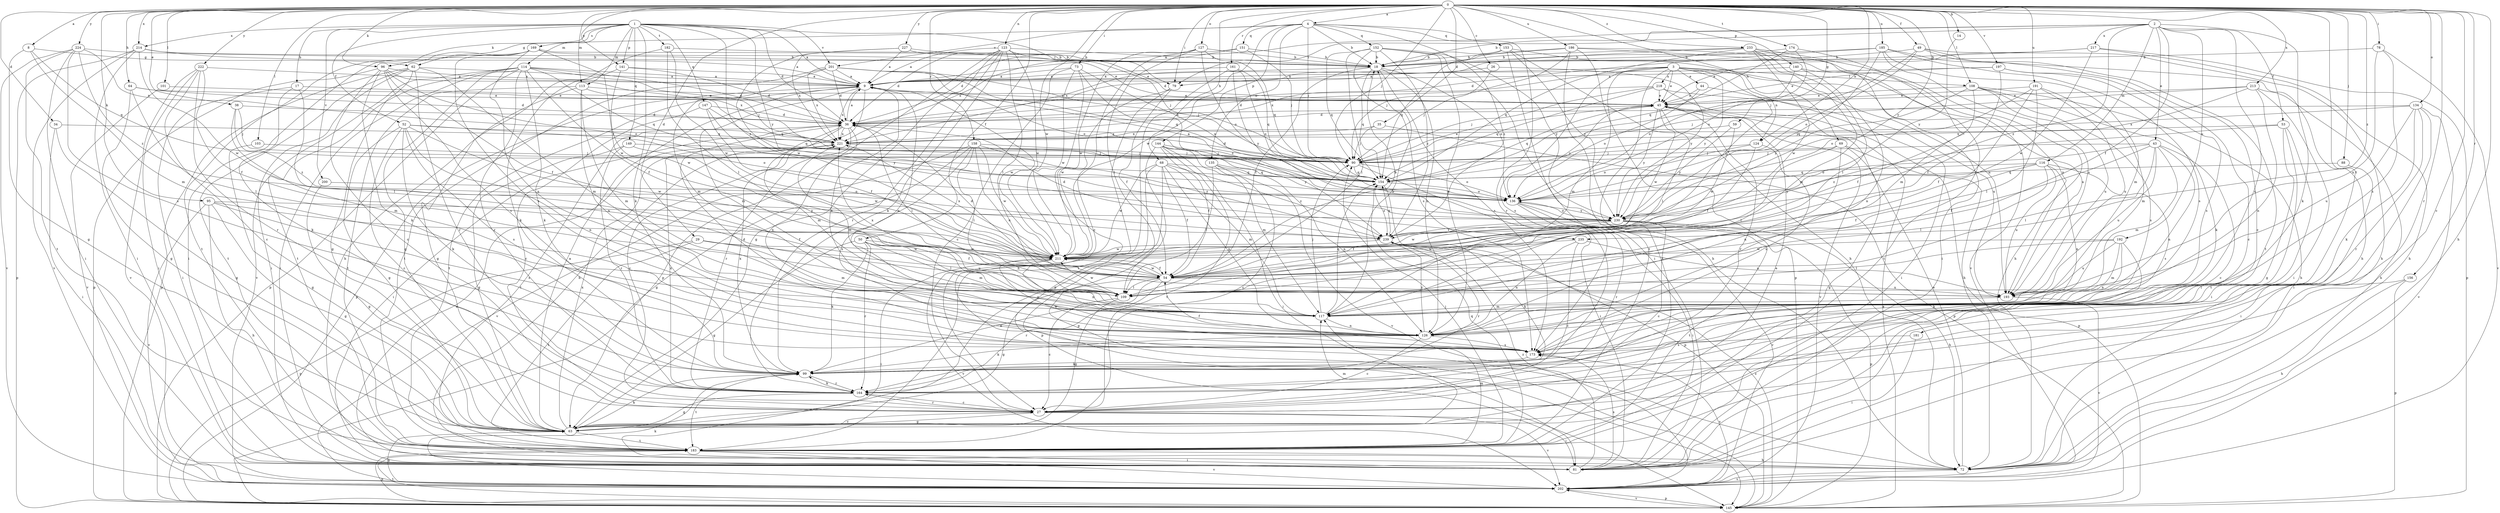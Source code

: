 strict digraph  {
0;
1;
2;
3;
4;
8;
9;
14;
17;
18;
26;
27;
29;
34;
35;
36;
38;
43;
44;
45;
49;
50;
52;
53;
54;
59;
62;
63;
64;
68;
69;
72;
73;
78;
79;
81;
88;
90;
95;
96;
99;
101;
103;
108;
109;
113;
114;
116;
117;
123;
124;
126;
127;
134;
135;
136;
140;
141;
144;
145;
147;
149;
151;
152;
153;
154;
156;
158;
161;
164;
169;
173;
174;
181;
182;
183;
185;
186;
191;
192;
193;
197;
200;
201;
202;
211;
213;
214;
217;
218;
221;
222;
224;
227;
230;
233;
235;
239;
0 -> 4  [label=a];
0 -> 8  [label=a];
0 -> 14  [label=b];
0 -> 26  [label=c];
0 -> 27  [label=c];
0 -> 29  [label=d];
0 -> 34  [label=d];
0 -> 35  [label=d];
0 -> 38  [label=e];
0 -> 49  [label=f];
0 -> 50  [label=f];
0 -> 59  [label=g];
0 -> 64  [label=h];
0 -> 68  [label=h];
0 -> 69  [label=h];
0 -> 72  [label=h];
0 -> 73  [label=i];
0 -> 78  [label=i];
0 -> 79  [label=i];
0 -> 88  [label=j];
0 -> 90  [label=j];
0 -> 95  [label=k];
0 -> 96  [label=k];
0 -> 101  [label=l];
0 -> 103  [label=l];
0 -> 108  [label=l];
0 -> 113  [label=m];
0 -> 123  [label=n];
0 -> 124  [label=n];
0 -> 127  [label=o];
0 -> 134  [label=o];
0 -> 140  [label=p];
0 -> 141  [label=p];
0 -> 156  [label=r];
0 -> 158  [label=r];
0 -> 161  [label=r];
0 -> 164  [label=r];
0 -> 174  [label=t];
0 -> 181  [label=t];
0 -> 185  [label=u];
0 -> 186  [label=u];
0 -> 191  [label=u];
0 -> 197  [label=v];
0 -> 211  [label=w];
0 -> 213  [label=x];
0 -> 214  [label=x];
0 -> 222  [label=y];
0 -> 224  [label=y];
0 -> 227  [label=y];
0 -> 230  [label=y];
0 -> 233  [label=z];
0 -> 235  [label=z];
1 -> 9  [label=a];
1 -> 17  [label=b];
1 -> 36  [label=d];
1 -> 52  [label=f];
1 -> 79  [label=i];
1 -> 96  [label=k];
1 -> 99  [label=k];
1 -> 113  [label=m];
1 -> 114  [label=m];
1 -> 141  [label=p];
1 -> 147  [label=q];
1 -> 149  [label=q];
1 -> 169  [label=s];
1 -> 182  [label=t];
1 -> 200  [label=v];
1 -> 201  [label=v];
1 -> 214  [label=x];
1 -> 230  [label=y];
1 -> 235  [label=z];
2 -> 9  [label=a];
2 -> 18  [label=b];
2 -> 43  [label=e];
2 -> 53  [label=f];
2 -> 54  [label=f];
2 -> 79  [label=i];
2 -> 99  [label=k];
2 -> 116  [label=m];
2 -> 173  [label=s];
2 -> 192  [label=u];
2 -> 217  [label=x];
2 -> 239  [label=z];
3 -> 44  [label=e];
3 -> 45  [label=e];
3 -> 79  [label=i];
3 -> 108  [label=l];
3 -> 117  [label=m];
3 -> 124  [label=n];
3 -> 173  [label=s];
3 -> 183  [label=t];
3 -> 193  [label=u];
3 -> 218  [label=x];
3 -> 221  [label=x];
3 -> 230  [label=y];
3 -> 239  [label=z];
4 -> 18  [label=b];
4 -> 62  [label=g];
4 -> 90  [label=j];
4 -> 135  [label=o];
4 -> 144  [label=p];
4 -> 151  [label=q];
4 -> 152  [label=q];
4 -> 153  [label=q];
4 -> 164  [label=r];
4 -> 201  [label=v];
4 -> 211  [label=w];
4 -> 239  [label=z];
8 -> 62  [label=g];
8 -> 63  [label=g];
8 -> 117  [label=m];
8 -> 154  [label=q];
9 -> 45  [label=e];
9 -> 72  [label=h];
9 -> 117  [label=m];
9 -> 126  [label=n];
9 -> 145  [label=p];
9 -> 183  [label=t];
9 -> 211  [label=w];
9 -> 221  [label=x];
14 -> 230  [label=y];
17 -> 45  [label=e];
17 -> 81  [label=i];
17 -> 99  [label=k];
17 -> 109  [label=l];
18 -> 9  [label=a];
18 -> 54  [label=f];
18 -> 126  [label=n];
18 -> 136  [label=o];
18 -> 154  [label=q];
18 -> 173  [label=s];
26 -> 9  [label=a];
26 -> 90  [label=j];
26 -> 230  [label=y];
27 -> 63  [label=g];
27 -> 81  [label=i];
27 -> 164  [label=r];
27 -> 202  [label=v];
29 -> 117  [label=m];
29 -> 145  [label=p];
29 -> 183  [label=t];
29 -> 193  [label=u];
29 -> 211  [label=w];
34 -> 63  [label=g];
34 -> 81  [label=i];
34 -> 221  [label=x];
35 -> 90  [label=j];
35 -> 145  [label=p];
35 -> 221  [label=x];
36 -> 9  [label=a];
36 -> 27  [label=c];
36 -> 81  [label=i];
36 -> 109  [label=l];
36 -> 117  [label=m];
36 -> 126  [label=n];
36 -> 164  [label=r];
36 -> 183  [label=t];
36 -> 221  [label=x];
38 -> 36  [label=d];
38 -> 90  [label=j];
38 -> 117  [label=m];
38 -> 239  [label=z];
43 -> 27  [label=c];
43 -> 54  [label=f];
43 -> 90  [label=j];
43 -> 109  [label=l];
43 -> 117  [label=m];
43 -> 126  [label=n];
43 -> 136  [label=o];
43 -> 193  [label=u];
44 -> 45  [label=e];
44 -> 81  [label=i];
44 -> 136  [label=o];
45 -> 36  [label=d];
45 -> 109  [label=l];
45 -> 136  [label=o];
45 -> 154  [label=q];
45 -> 164  [label=r];
45 -> 202  [label=v];
45 -> 211  [label=w];
45 -> 230  [label=y];
49 -> 18  [label=b];
49 -> 27  [label=c];
49 -> 72  [label=h];
49 -> 90  [label=j];
49 -> 136  [label=o];
49 -> 183  [label=t];
50 -> 54  [label=f];
50 -> 63  [label=g];
50 -> 99  [label=k];
50 -> 109  [label=l];
50 -> 117  [label=m];
50 -> 164  [label=r];
50 -> 211  [label=w];
52 -> 27  [label=c];
52 -> 63  [label=g];
52 -> 99  [label=k];
52 -> 126  [label=n];
52 -> 136  [label=o];
52 -> 173  [label=s];
52 -> 211  [label=w];
52 -> 221  [label=x];
53 -> 63  [label=g];
53 -> 81  [label=i];
53 -> 183  [label=t];
53 -> 221  [label=x];
53 -> 239  [label=z];
54 -> 18  [label=b];
54 -> 36  [label=d];
54 -> 63  [label=g];
54 -> 99  [label=k];
54 -> 109  [label=l];
54 -> 164  [label=r];
54 -> 193  [label=u];
54 -> 211  [label=w];
59 -> 211  [label=w];
59 -> 221  [label=x];
59 -> 230  [label=y];
62 -> 9  [label=a];
62 -> 63  [label=g];
62 -> 81  [label=i];
62 -> 117  [label=m];
62 -> 145  [label=p];
62 -> 164  [label=r];
62 -> 183  [label=t];
63 -> 9  [label=a];
63 -> 27  [label=c];
63 -> 45  [label=e];
63 -> 99  [label=k];
63 -> 117  [label=m];
63 -> 183  [label=t];
63 -> 221  [label=x];
64 -> 36  [label=d];
64 -> 45  [label=e];
64 -> 63  [label=g];
64 -> 109  [label=l];
68 -> 54  [label=f];
68 -> 63  [label=g];
68 -> 117  [label=m];
68 -> 126  [label=n];
68 -> 145  [label=p];
68 -> 154  [label=q];
68 -> 211  [label=w];
68 -> 239  [label=z];
69 -> 63  [label=g];
69 -> 90  [label=j];
69 -> 109  [label=l];
69 -> 126  [label=n];
69 -> 145  [label=p];
72 -> 45  [label=e];
72 -> 202  [label=v];
73 -> 9  [label=a];
73 -> 27  [label=c];
73 -> 72  [label=h];
73 -> 136  [label=o];
73 -> 211  [label=w];
73 -> 239  [label=z];
78 -> 18  [label=b];
78 -> 126  [label=n];
78 -> 193  [label=u];
78 -> 202  [label=v];
79 -> 54  [label=f];
79 -> 183  [label=t];
79 -> 211  [label=w];
81 -> 173  [label=s];
81 -> 221  [label=x];
81 -> 239  [label=z];
88 -> 81  [label=i];
88 -> 154  [label=q];
90 -> 36  [label=d];
90 -> 45  [label=e];
90 -> 81  [label=i];
90 -> 136  [label=o];
90 -> 154  [label=q];
95 -> 54  [label=f];
95 -> 63  [label=g];
95 -> 72  [label=h];
95 -> 173  [label=s];
95 -> 202  [label=v];
95 -> 230  [label=y];
96 -> 9  [label=a];
96 -> 27  [label=c];
96 -> 54  [label=f];
96 -> 99  [label=k];
96 -> 136  [label=o];
96 -> 145  [label=p];
96 -> 173  [label=s];
96 -> 221  [label=x];
99 -> 164  [label=r];
99 -> 183  [label=t];
99 -> 221  [label=x];
101 -> 45  [label=e];
101 -> 202  [label=v];
103 -> 63  [label=g];
103 -> 90  [label=j];
108 -> 45  [label=e];
108 -> 54  [label=f];
108 -> 72  [label=h];
108 -> 99  [label=k];
108 -> 173  [label=s];
108 -> 193  [label=u];
108 -> 230  [label=y];
109 -> 27  [label=c];
109 -> 63  [label=g];
109 -> 211  [label=w];
109 -> 221  [label=x];
113 -> 45  [label=e];
113 -> 63  [label=g];
113 -> 117  [label=m];
113 -> 126  [label=n];
113 -> 154  [label=q];
113 -> 183  [label=t];
114 -> 9  [label=a];
114 -> 36  [label=d];
114 -> 54  [label=f];
114 -> 63  [label=g];
114 -> 81  [label=i];
114 -> 90  [label=j];
114 -> 99  [label=k];
114 -> 145  [label=p];
114 -> 154  [label=q];
114 -> 164  [label=r];
114 -> 183  [label=t];
114 -> 202  [label=v];
116 -> 54  [label=f];
116 -> 109  [label=l];
116 -> 126  [label=n];
116 -> 154  [label=q];
116 -> 173  [label=s];
116 -> 193  [label=u];
116 -> 230  [label=y];
117 -> 18  [label=b];
117 -> 90  [label=j];
117 -> 126  [label=n];
117 -> 154  [label=q];
123 -> 9  [label=a];
123 -> 18  [label=b];
123 -> 36  [label=d];
123 -> 63  [label=g];
123 -> 90  [label=j];
123 -> 99  [label=k];
123 -> 109  [label=l];
123 -> 145  [label=p];
123 -> 164  [label=r];
123 -> 211  [label=w];
124 -> 54  [label=f];
124 -> 90  [label=j];
124 -> 136  [label=o];
124 -> 173  [label=s];
126 -> 9  [label=a];
126 -> 27  [label=c];
126 -> 99  [label=k];
126 -> 173  [label=s];
126 -> 239  [label=z];
127 -> 18  [label=b];
127 -> 27  [label=c];
127 -> 109  [label=l];
127 -> 136  [label=o];
127 -> 154  [label=q];
127 -> 211  [label=w];
134 -> 36  [label=d];
134 -> 81  [label=i];
134 -> 99  [label=k];
134 -> 164  [label=r];
134 -> 193  [label=u];
134 -> 202  [label=v];
134 -> 221  [label=x];
135 -> 27  [label=c];
135 -> 109  [label=l];
135 -> 126  [label=n];
135 -> 154  [label=q];
135 -> 202  [label=v];
136 -> 81  [label=i];
136 -> 164  [label=r];
136 -> 202  [label=v];
136 -> 230  [label=y];
140 -> 9  [label=a];
140 -> 126  [label=n];
140 -> 136  [label=o];
140 -> 183  [label=t];
141 -> 9  [label=a];
141 -> 36  [label=d];
141 -> 99  [label=k];
141 -> 211  [label=w];
144 -> 54  [label=f];
144 -> 81  [label=i];
144 -> 90  [label=j];
144 -> 117  [label=m];
144 -> 145  [label=p];
144 -> 183  [label=t];
144 -> 230  [label=y];
145 -> 45  [label=e];
145 -> 183  [label=t];
145 -> 202  [label=v];
145 -> 239  [label=z];
147 -> 27  [label=c];
147 -> 36  [label=d];
147 -> 54  [label=f];
147 -> 154  [label=q];
147 -> 230  [label=y];
149 -> 63  [label=g];
149 -> 90  [label=j];
149 -> 164  [label=r];
149 -> 211  [label=w];
151 -> 18  [label=b];
151 -> 36  [label=d];
151 -> 90  [label=j];
151 -> 221  [label=x];
152 -> 18  [label=b];
152 -> 72  [label=h];
152 -> 109  [label=l];
152 -> 126  [label=n];
152 -> 154  [label=q];
152 -> 173  [label=s];
152 -> 230  [label=y];
152 -> 239  [label=z];
153 -> 18  [label=b];
153 -> 72  [label=h];
153 -> 81  [label=i];
153 -> 154  [label=q];
153 -> 193  [label=u];
153 -> 230  [label=y];
154 -> 9  [label=a];
154 -> 136  [label=o];
154 -> 145  [label=p];
154 -> 239  [label=z];
156 -> 72  [label=h];
156 -> 109  [label=l];
156 -> 145  [label=p];
158 -> 63  [label=g];
158 -> 90  [label=j];
158 -> 109  [label=l];
158 -> 173  [label=s];
158 -> 193  [label=u];
158 -> 202  [label=v];
158 -> 211  [label=w];
158 -> 239  [label=z];
161 -> 9  [label=a];
161 -> 136  [label=o];
161 -> 145  [label=p];
161 -> 154  [label=q];
161 -> 230  [label=y];
164 -> 27  [label=c];
164 -> 63  [label=g];
164 -> 99  [label=k];
164 -> 221  [label=x];
169 -> 18  [label=b];
169 -> 45  [label=e];
169 -> 81  [label=i];
169 -> 126  [label=n];
169 -> 173  [label=s];
169 -> 183  [label=t];
169 -> 211  [label=w];
173 -> 36  [label=d];
173 -> 54  [label=f];
173 -> 99  [label=k];
173 -> 211  [label=w];
174 -> 18  [label=b];
174 -> 117  [label=m];
174 -> 136  [label=o];
174 -> 154  [label=q];
181 -> 81  [label=i];
181 -> 173  [label=s];
182 -> 18  [label=b];
182 -> 72  [label=h];
182 -> 109  [label=l];
182 -> 211  [label=w];
183 -> 72  [label=h];
183 -> 81  [label=i];
183 -> 90  [label=j];
183 -> 117  [label=m];
183 -> 145  [label=p];
183 -> 154  [label=q];
183 -> 202  [label=v];
185 -> 18  [label=b];
185 -> 36  [label=d];
185 -> 72  [label=h];
185 -> 117  [label=m];
185 -> 173  [label=s];
185 -> 193  [label=u];
185 -> 230  [label=y];
186 -> 18  [label=b];
186 -> 81  [label=i];
186 -> 90  [label=j];
186 -> 145  [label=p];
186 -> 183  [label=t];
186 -> 193  [label=u];
186 -> 221  [label=x];
191 -> 45  [label=e];
191 -> 54  [label=f];
191 -> 109  [label=l];
191 -> 117  [label=m];
191 -> 136  [label=o];
191 -> 193  [label=u];
192 -> 99  [label=k];
192 -> 109  [label=l];
192 -> 117  [label=m];
192 -> 126  [label=n];
192 -> 193  [label=u];
192 -> 211  [label=w];
193 -> 117  [label=m];
193 -> 202  [label=v];
197 -> 9  [label=a];
197 -> 27  [label=c];
197 -> 45  [label=e];
197 -> 54  [label=f];
197 -> 173  [label=s];
200 -> 63  [label=g];
200 -> 136  [label=o];
201 -> 9  [label=a];
201 -> 36  [label=d];
201 -> 90  [label=j];
201 -> 117  [label=m];
201 -> 136  [label=o];
201 -> 154  [label=q];
201 -> 183  [label=t];
201 -> 221  [label=x];
202 -> 63  [label=g];
202 -> 99  [label=k];
202 -> 145  [label=p];
202 -> 173  [label=s];
211 -> 54  [label=f];
211 -> 81  [label=i];
211 -> 126  [label=n];
211 -> 202  [label=v];
211 -> 221  [label=x];
213 -> 45  [label=e];
213 -> 72  [label=h];
213 -> 81  [label=i];
213 -> 90  [label=j];
213 -> 126  [label=n];
213 -> 154  [label=q];
214 -> 9  [label=a];
214 -> 18  [label=b];
214 -> 81  [label=i];
214 -> 145  [label=p];
214 -> 202  [label=v];
214 -> 211  [label=w];
217 -> 18  [label=b];
217 -> 45  [label=e];
217 -> 72  [label=h];
217 -> 145  [label=p];
217 -> 211  [label=w];
218 -> 36  [label=d];
218 -> 45  [label=e];
218 -> 72  [label=h];
218 -> 90  [label=j];
218 -> 154  [label=q];
218 -> 193  [label=u];
221 -> 90  [label=j];
221 -> 117  [label=m];
222 -> 9  [label=a];
222 -> 27  [label=c];
222 -> 54  [label=f];
222 -> 81  [label=i];
222 -> 164  [label=r];
222 -> 202  [label=v];
224 -> 18  [label=b];
224 -> 81  [label=i];
224 -> 173  [label=s];
224 -> 183  [label=t];
224 -> 202  [label=v];
224 -> 221  [label=x];
224 -> 239  [label=z];
227 -> 9  [label=a];
227 -> 18  [label=b];
227 -> 45  [label=e];
227 -> 211  [label=w];
227 -> 221  [label=x];
230 -> 27  [label=c];
230 -> 54  [label=f];
230 -> 72  [label=h];
230 -> 136  [label=o];
230 -> 145  [label=p];
230 -> 183  [label=t];
230 -> 211  [label=w];
230 -> 239  [label=z];
233 -> 18  [label=b];
233 -> 36  [label=d];
233 -> 72  [label=h];
233 -> 109  [label=l];
233 -> 117  [label=m];
233 -> 154  [label=q];
233 -> 202  [label=v];
233 -> 211  [label=w];
235 -> 27  [label=c];
235 -> 126  [label=n];
235 -> 193  [label=u];
235 -> 211  [label=w];
239 -> 36  [label=d];
239 -> 99  [label=k];
239 -> 154  [label=q];
239 -> 164  [label=r];
239 -> 211  [label=w];
}
